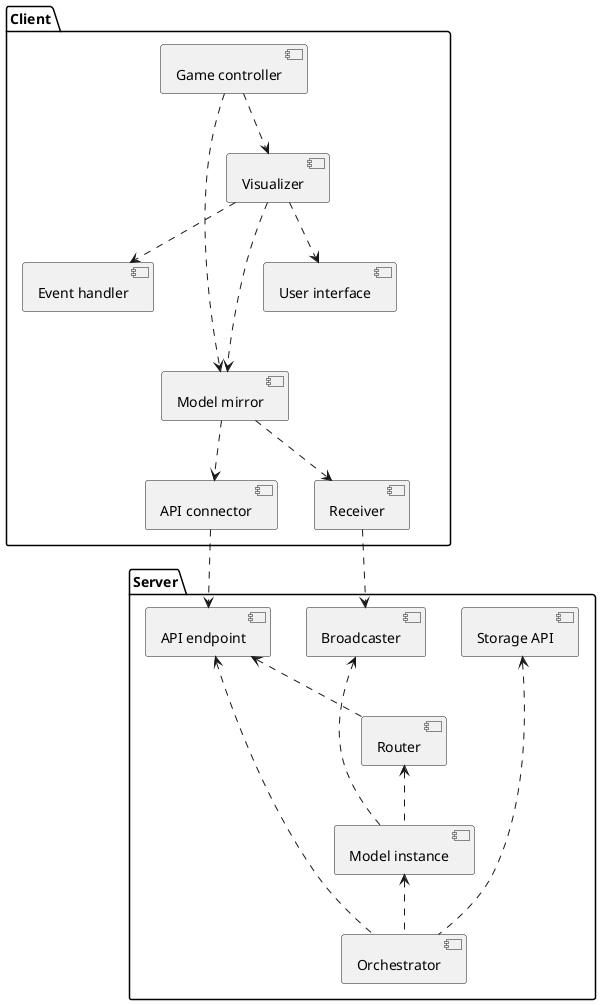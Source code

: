 @startuml
'https://plantuml.com/component-diagram

package "Server" {
    component "API endpoint" as endpoint
    component "Broadcaster" as broadcaster
    component "Router" as router
    component "Model instance" as model
    component "Orchestrator" as orchestrator
    component "Storage API" as storage

    orchestrator .up.> endpoint
    orchestrator .up.> model
    orchestrator .up.> storage
    model .up.> router
    model .up.> broadcaster
    model -[hidden]up- storage
    router -[hidden]up- broadcaster
    router -[hidden]up- storage
    router .down.> endpoint
    endpoint -[hidden]right- broadcaster
    broadcaster -[hidden]right- storage
}

package "Client" {
    component "Event handler" as event
    component "Game controller" as controller
    component "Model mirror" as mirror
    component "Receiver" as receiver
    component "API connector" as connector
    component "Visualizer" as visualizer
    component "User interface" as ui

    controller .down.> visualizer
    controller .down.> mirror
    visualizer .down.> event
    visualizer .down.> mirror
    visualizer -[hidden]down- receiver
    visualizer .down.> ui
    event -[hidden]- mirror
    event -[hidden]- receiver
    event -[hidden]- connector
    ui -[hidden]- mirror
    ui -[hidden]- receiver
    ui -[hidden]- connector
    mirror ..> connector
    mirror ..> receiver
}

receiver ..> broadcaster
connector ..> endpoint

@enduml
